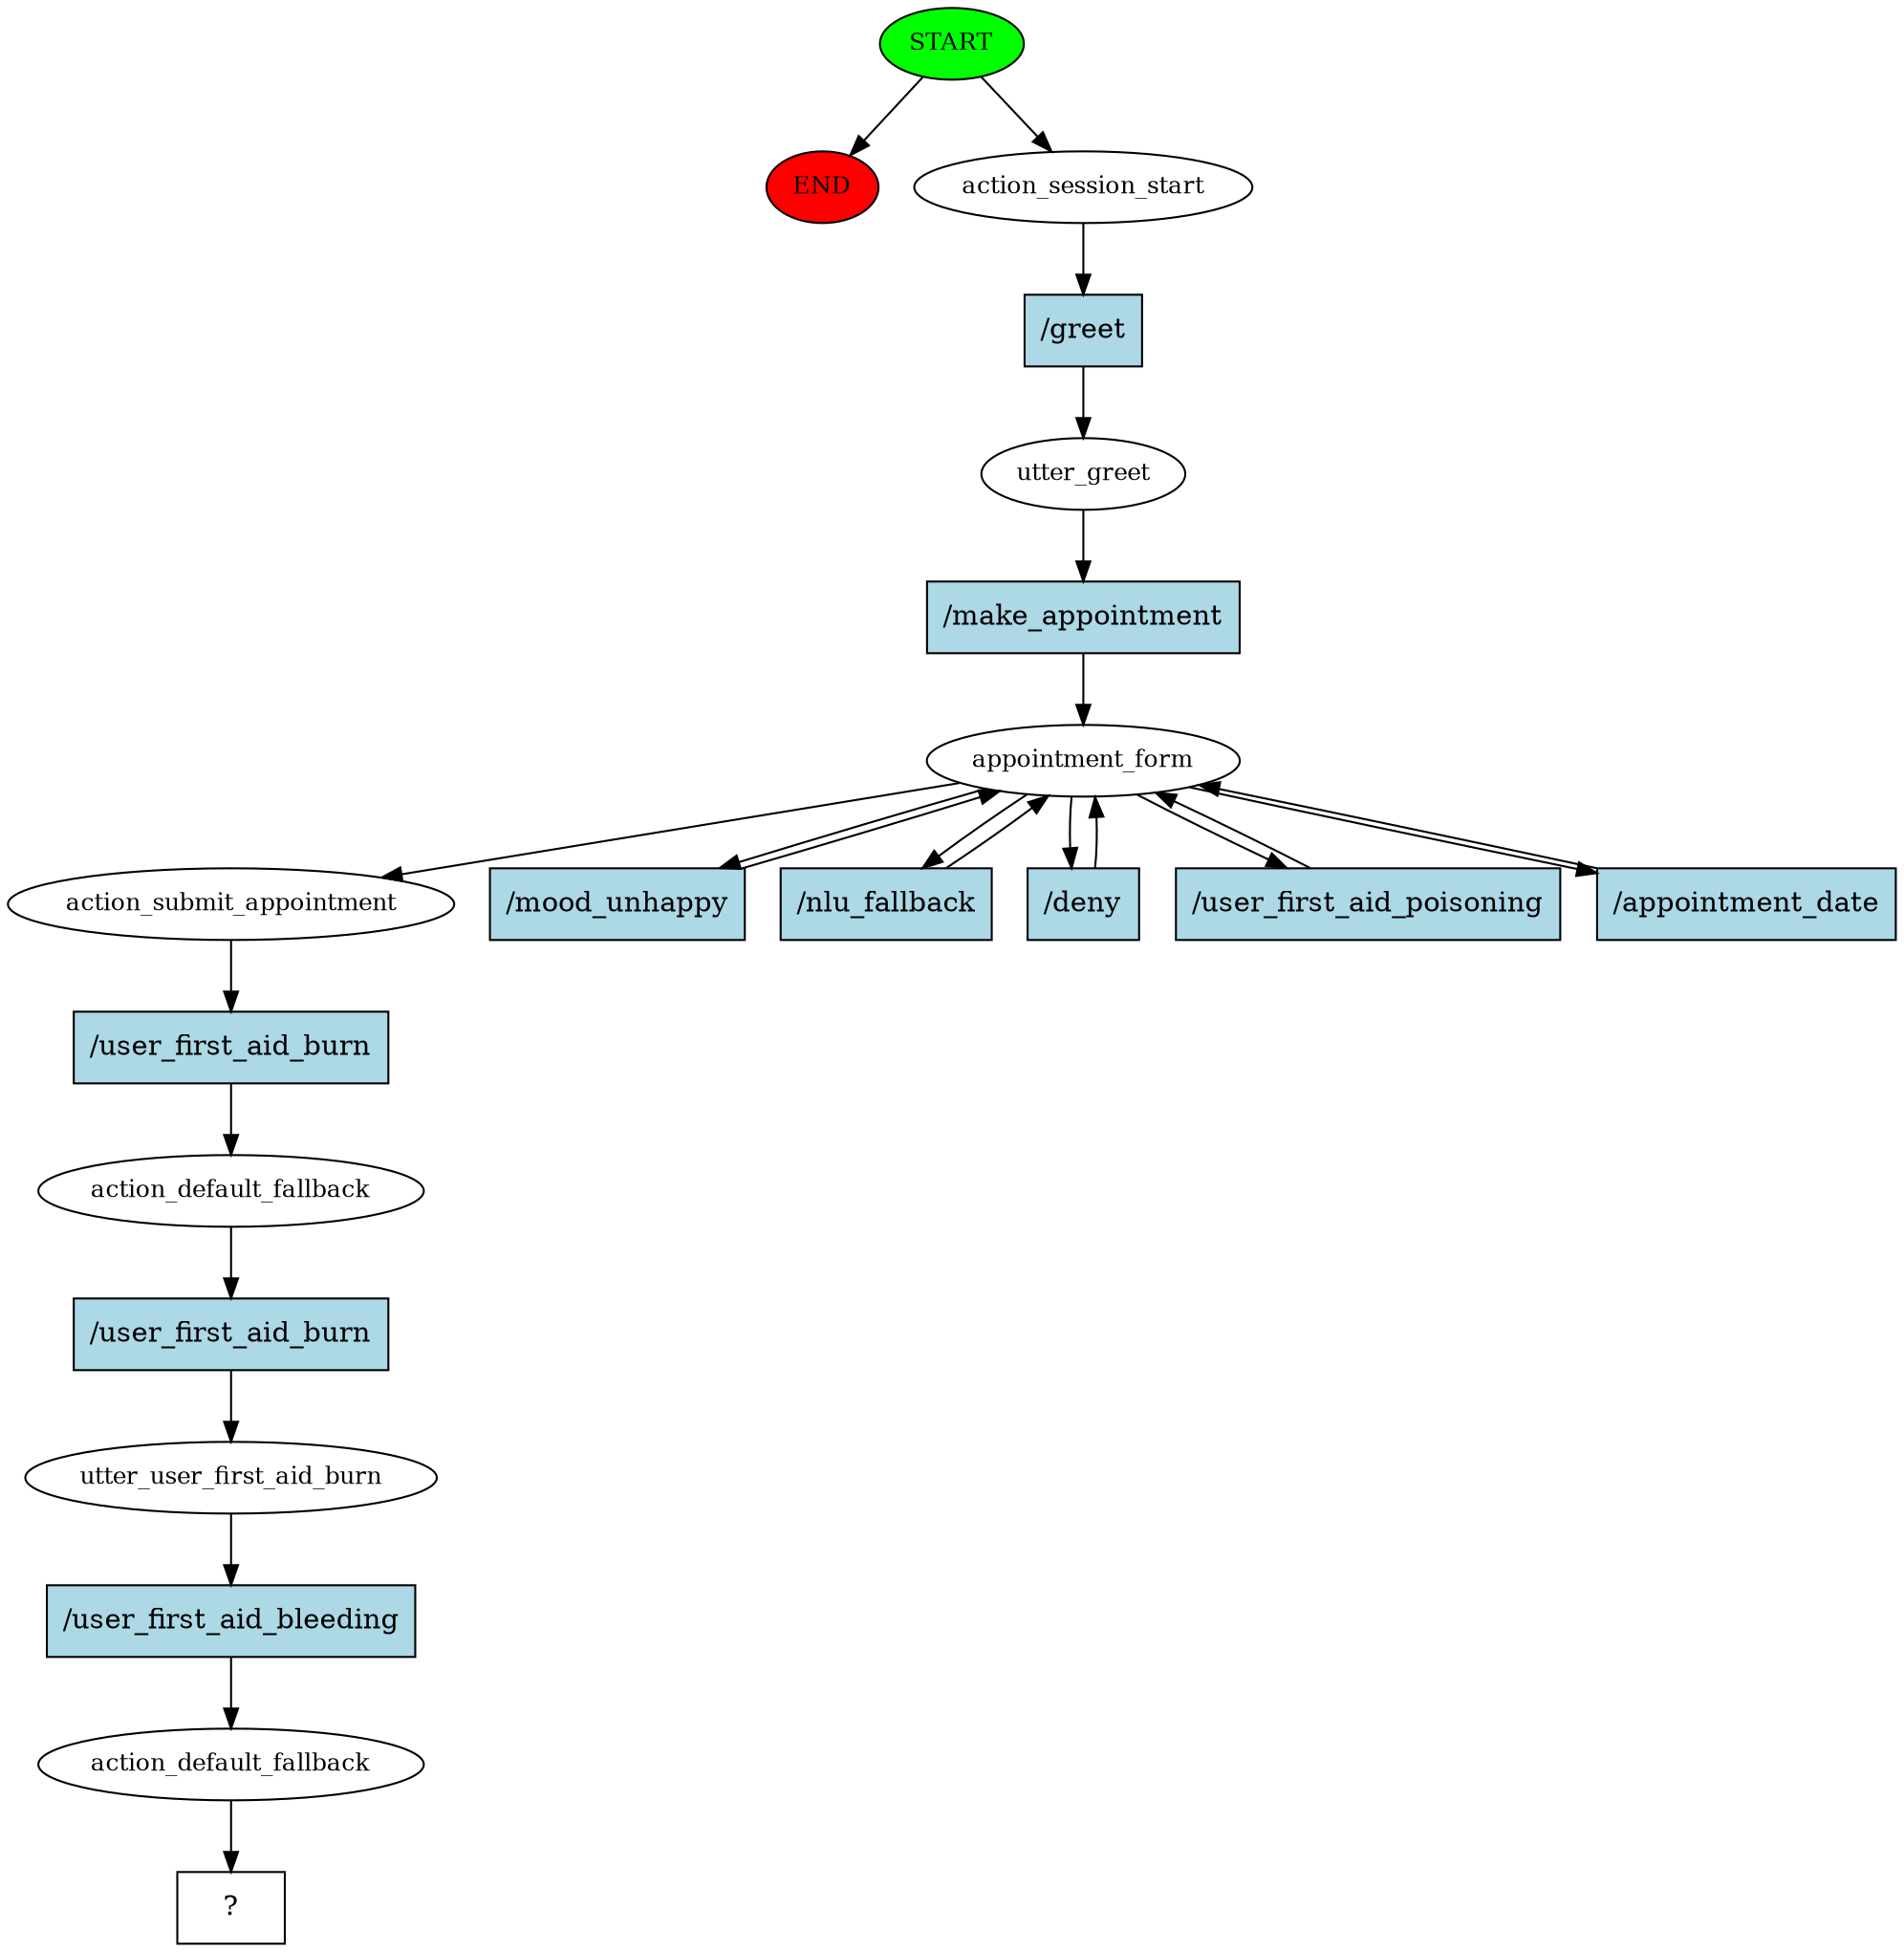 digraph  {
0 [class="start active", fillcolor=green, fontsize=12, label=START, style=filled];
"-1" [class=end, fillcolor=red, fontsize=12, label=END, style=filled];
1 [class=active, fontsize=12, label=action_session_start];
2 [class=active, fontsize=12, label=utter_greet];
3 [class=active, fontsize=12, label=appointment_form];
9 [class=active, fontsize=12, label=action_submit_appointment];
10 [class=active, fontsize=12, label=action_default_fallback];
11 [class=active, fontsize=12, label=utter_user_first_aid_burn];
12 [class=active, fontsize=12, label=action_default_fallback];
13 [class="intent dashed active", label="  ?  ", shape=rect];
14 [class="intent active", fillcolor=lightblue, label="/greet", shape=rect, style=filled];
15 [class="intent active", fillcolor=lightblue, label="/make_appointment", shape=rect, style=filled];
16 [class="intent active", fillcolor=lightblue, label="/mood_unhappy", shape=rect, style=filled];
17 [class="intent active", fillcolor=lightblue, label="/nlu_fallback", shape=rect, style=filled];
18 [class="intent active", fillcolor=lightblue, label="/deny", shape=rect, style=filled];
19 [class="intent active", fillcolor=lightblue, label="/user_first_aid_poisoning", shape=rect, style=filled];
20 [class="intent active", fillcolor=lightblue, label="/appointment_date", shape=rect, style=filled];
21 [class="intent active", fillcolor=lightblue, label="/user_first_aid_burn", shape=rect, style=filled];
22 [class="intent active", fillcolor=lightblue, label="/user_first_aid_burn", shape=rect, style=filled];
23 [class="intent active", fillcolor=lightblue, label="/user_first_aid_bleeding", shape=rect, style=filled];
0 -> "-1"  [class="", key=NONE, label=""];
0 -> 1  [class=active, key=NONE, label=""];
1 -> 14  [class=active, key=0];
2 -> 15  [class=active, key=0];
3 -> 9  [class=active, key=NONE, label=""];
3 -> 16  [class=active, key=0];
3 -> 17  [class=active, key=0];
3 -> 18  [class=active, key=0];
3 -> 19  [class=active, key=0];
3 -> 20  [class=active, key=0];
9 -> 21  [class=active, key=0];
10 -> 22  [class=active, key=0];
11 -> 23  [class=active, key=0];
12 -> 13  [class=active, key=NONE, label=""];
14 -> 2  [class=active, key=0];
15 -> 3  [class=active, key=0];
16 -> 3  [class=active, key=0];
17 -> 3  [class=active, key=0];
18 -> 3  [class=active, key=0];
19 -> 3  [class=active, key=0];
20 -> 3  [class=active, key=0];
21 -> 10  [class=active, key=0];
22 -> 11  [class=active, key=0];
23 -> 12  [class=active, key=0];
}
